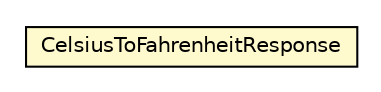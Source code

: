 #!/usr/local/bin/dot
#
# Class diagram 
# Generated by UMLGraph version R5_6-24-gf6e263 (http://www.umlgraph.org/)
#

digraph G {
	edge [fontname="Helvetica",fontsize=10,labelfontname="Helvetica",labelfontsize=10];
	node [fontname="Helvetica",fontsize=10,shape=plaintext];
	nodesep=0.25;
	ranksep=0.5;
	// com.w3schools.webservices.CelsiusToFahrenheitResponse
	c406 [label=<<table title="com.w3schools.webservices.CelsiusToFahrenheitResponse" border="0" cellborder="1" cellspacing="0" cellpadding="2" port="p" bgcolor="lemonChiffon" href="./CelsiusToFahrenheitResponse.html">
		<tr><td><table border="0" cellspacing="0" cellpadding="1">
<tr><td align="center" balign="center"> CelsiusToFahrenheitResponse </td></tr>
		</table></td></tr>
		</table>>, URL="./CelsiusToFahrenheitResponse.html", fontname="Helvetica", fontcolor="black", fontsize=10.0];
}

